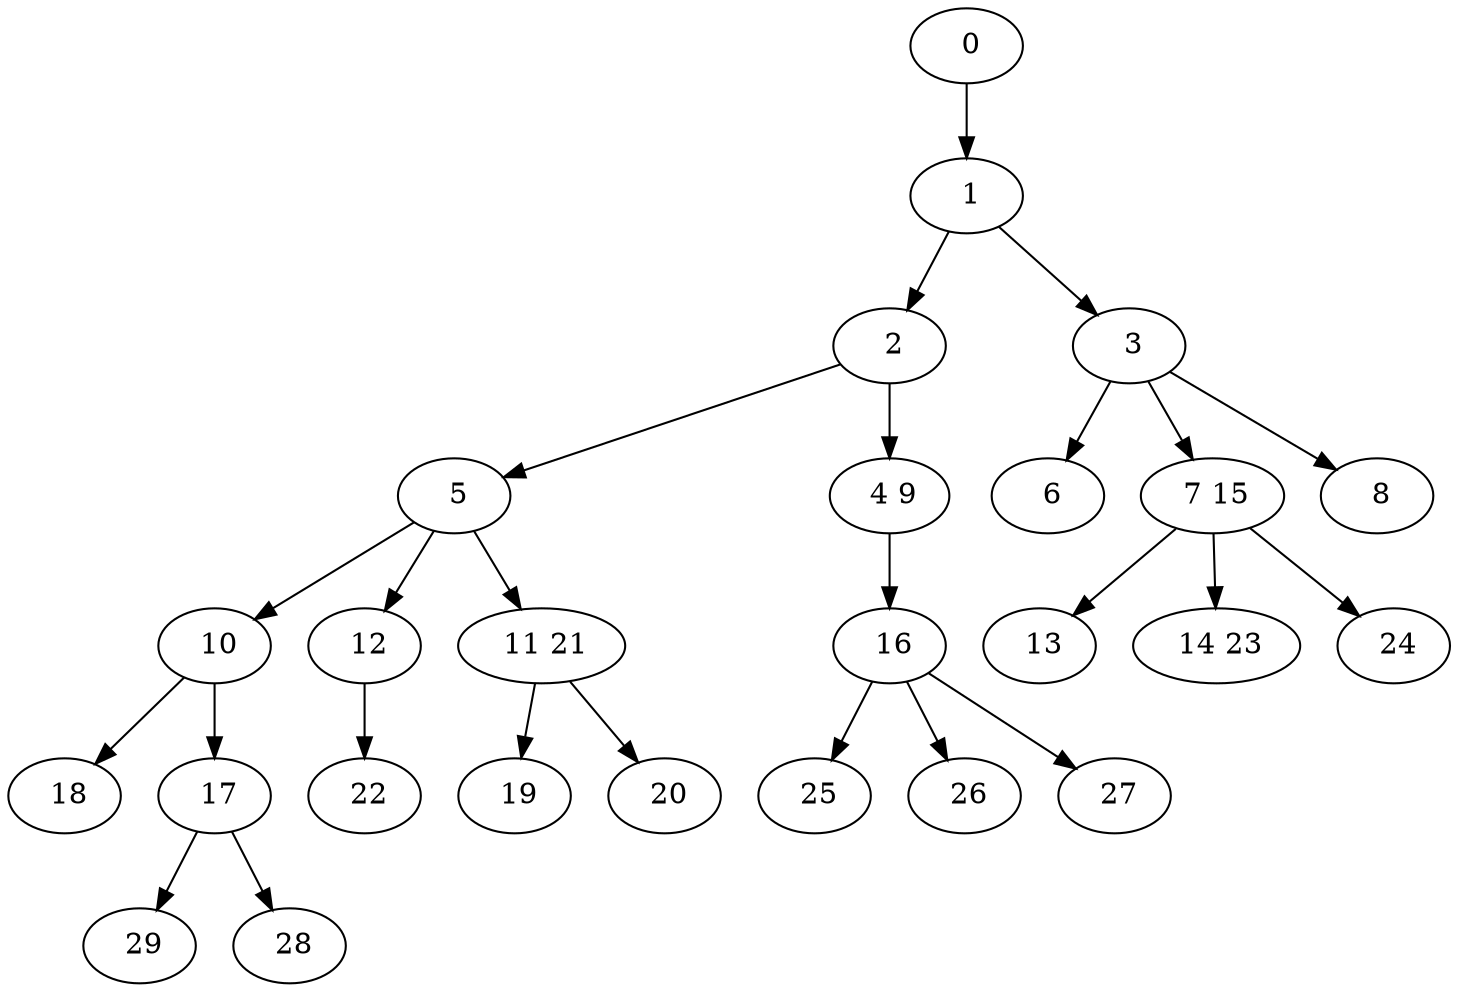 digraph mytree {
" 0" -> " 1";
" 1" -> " 2";
" 1" -> " 3";
" 2" -> " 5";
" 2" -> " 4 9";
" 3" -> " 6";
" 3" -> " 7 15";
" 3" -> " 8";
" 5" -> " 10";
" 5" -> " 12";
" 5" -> " 11 21";
" 4 9" -> " 16";
" 6";
" 7 15" -> " 13";
" 7 15" -> " 14 23";
" 7 15" -> " 24";
" 8";
" 10" -> " 18";
" 10" -> " 17";
" 12" -> " 22";
" 19";
" 11 21" -> " 19";
" 11 21" -> " 20";
" 13";
" 14 23";
" 16" -> " 25";
" 16" -> " 26";
" 16" -> " 27";
" 18";
" 17" -> " 29";
" 17" -> " 28";
" 29";
" 22";
" 24";
" 25";
" 26";
" 27";
" 28";
" 20";
}
